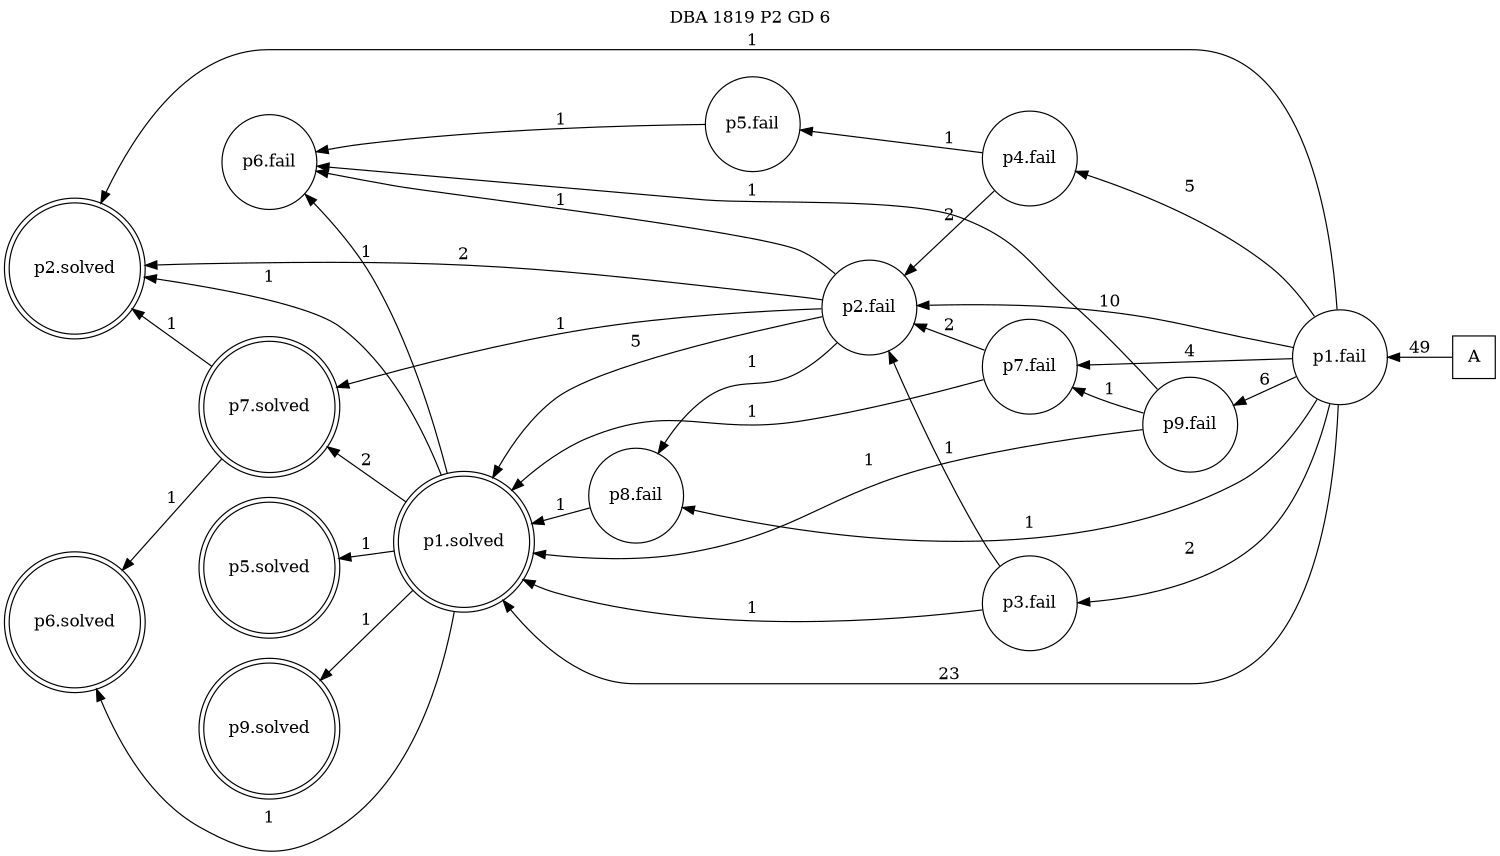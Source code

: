 digraph DBA_1819_P2_GD_6_GOOD {
labelloc="tl"
label= " DBA 1819 P2 GD 6 "
rankdir="RL";
graph [ size=" 10 , 10 !"]

"A" [shape="square" label="A"]
"p1.fail" [shape="circle" label="p1.fail"]
"p4.fail" [shape="circle" label="p4.fail"]
"p2.fail" [shape="circle" label="p2.fail"]
"p9.fail" [shape="circle" label="p9.fail"]
"p7.fail" [shape="circle" label="p7.fail"]
"p1.solved" [shape="doublecircle" label="p1.solved"]
"p2.solved" [shape="doublecircle" label="p2.solved"]
"p7.solved" [shape="doublecircle" label="p7.solved"]
"p6.fail" [shape="circle" label="p6.fail"]
"p3.fail" [shape="circle" label="p3.fail"]
"p6.solved" [shape="doublecircle" label="p6.solved"]
"p5.solved" [shape="doublecircle" label="p5.solved"]
"p8.fail" [shape="circle" label="p8.fail"]
"p5.fail" [shape="circle" label="p5.fail"]
"p9.solved" [shape="doublecircle" label="p9.solved"]
"A" -> "p1.fail" [ label=49]
"p1.fail" -> "p4.fail" [ label=5]
"p1.fail" -> "p2.fail" [ label=10]
"p1.fail" -> "p9.fail" [ label=6]
"p1.fail" -> "p7.fail" [ label=4]
"p1.fail" -> "p1.solved" [ label=23]
"p1.fail" -> "p2.solved" [ label=1]
"p1.fail" -> "p3.fail" [ label=2]
"p1.fail" -> "p8.fail" [ label=1]
"p4.fail" -> "p2.fail" [ label=2]
"p4.fail" -> "p5.fail" [ label=1]
"p2.fail" -> "p1.solved" [ label=5]
"p2.fail" -> "p2.solved" [ label=2]
"p2.fail" -> "p7.solved" [ label=1]
"p2.fail" -> "p6.fail" [ label=1]
"p2.fail" -> "p8.fail" [ label=1]
"p9.fail" -> "p7.fail" [ label=1]
"p9.fail" -> "p1.solved" [ label=1]
"p9.fail" -> "p6.fail" [ label=1]
"p7.fail" -> "p2.fail" [ label=2]
"p7.fail" -> "p1.solved" [ label=1]
"p1.solved" -> "p2.solved" [ label=1]
"p1.solved" -> "p7.solved" [ label=2]
"p1.solved" -> "p6.fail" [ label=1]
"p1.solved" -> "p6.solved" [ label=1]
"p1.solved" -> "p5.solved" [ label=1]
"p1.solved" -> "p9.solved" [ label=1]
"p7.solved" -> "p2.solved" [ label=1]
"p7.solved" -> "p6.solved" [ label=1]
"p3.fail" -> "p2.fail" [ label=1]
"p3.fail" -> "p1.solved" [ label=1]
"p8.fail" -> "p1.solved" [ label=1]
"p5.fail" -> "p6.fail" [ label=1]
}
